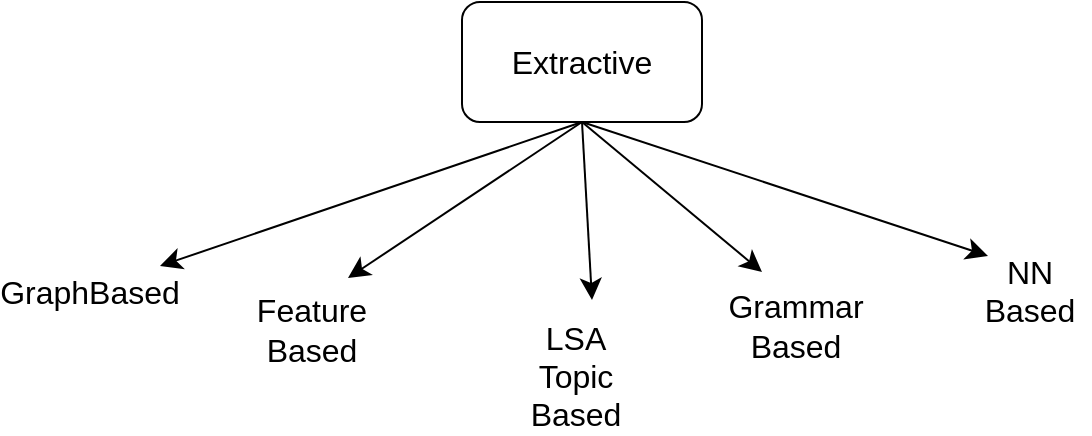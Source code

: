 <mxfile version="24.7.10">
  <diagram name="Page-1" id="Ec1DETqcUA5zjuXljDLX">
    <mxGraphModel dx="1690" dy="572" grid="0" gridSize="10" guides="1" tooltips="1" connect="1" arrows="1" fold="1" page="0" pageScale="1" pageWidth="827" pageHeight="1169" math="0" shadow="0">
      <root>
        <mxCell id="0" />
        <mxCell id="1" parent="0" />
        <mxCell id="DTNslXGr0kBtBJ7TC-j7-4" style="edgeStyle=none;curved=1;rounded=0;orthogonalLoop=1;jettySize=auto;html=1;exitX=0.5;exitY=1;exitDx=0;exitDy=0;fontSize=12;startSize=8;endSize=8;" edge="1" parent="1" source="DTNslXGr0kBtBJ7TC-j7-1">
          <mxGeometry relative="1" as="geometry">
            <mxPoint x="-32" y="229" as="targetPoint" />
          </mxGeometry>
        </mxCell>
        <mxCell id="DTNslXGr0kBtBJ7TC-j7-5" style="edgeStyle=none;curved=1;rounded=0;orthogonalLoop=1;jettySize=auto;html=1;exitX=0.5;exitY=1;exitDx=0;exitDy=0;fontSize=12;startSize=8;endSize=8;" edge="1" parent="1" source="DTNslXGr0kBtBJ7TC-j7-1">
          <mxGeometry relative="1" as="geometry">
            <mxPoint x="62" y="235" as="targetPoint" />
          </mxGeometry>
        </mxCell>
        <mxCell id="DTNslXGr0kBtBJ7TC-j7-6" style="edgeStyle=none;curved=1;rounded=0;orthogonalLoop=1;jettySize=auto;html=1;exitX=0.5;exitY=1;exitDx=0;exitDy=0;fontSize=12;startSize=8;endSize=8;" edge="1" parent="1" source="DTNslXGr0kBtBJ7TC-j7-1">
          <mxGeometry relative="1" as="geometry">
            <mxPoint x="184" y="246" as="targetPoint" />
          </mxGeometry>
        </mxCell>
        <mxCell id="DTNslXGr0kBtBJ7TC-j7-9" style="edgeStyle=none;curved=1;rounded=0;orthogonalLoop=1;jettySize=auto;html=1;exitX=0.5;exitY=1;exitDx=0;exitDy=0;fontSize=12;startSize=8;endSize=8;" edge="1" parent="1" source="DTNslXGr0kBtBJ7TC-j7-1">
          <mxGeometry relative="1" as="geometry">
            <mxPoint x="269" y="232" as="targetPoint" />
          </mxGeometry>
        </mxCell>
        <mxCell id="DTNslXGr0kBtBJ7TC-j7-10" style="edgeStyle=none;curved=1;rounded=0;orthogonalLoop=1;jettySize=auto;html=1;exitX=0.5;exitY=1;exitDx=0;exitDy=0;fontSize=12;startSize=8;endSize=8;" edge="1" parent="1" source="DTNslXGr0kBtBJ7TC-j7-1">
          <mxGeometry relative="1" as="geometry">
            <mxPoint x="382" y="224" as="targetPoint" />
          </mxGeometry>
        </mxCell>
        <mxCell id="DTNslXGr0kBtBJ7TC-j7-1" value="" style="rounded=1;whiteSpace=wrap;html=1;" vertex="1" parent="1">
          <mxGeometry x="119" y="97" width="120" height="60" as="geometry" />
        </mxCell>
        <mxCell id="DTNslXGr0kBtBJ7TC-j7-2" value="Extractive" style="text;strokeColor=none;fillColor=none;html=1;align=center;verticalAlign=middle;whiteSpace=wrap;rounded=0;fontSize=16;" vertex="1" parent="1">
          <mxGeometry x="149" y="112" width="60" height="30" as="geometry" />
        </mxCell>
        <mxCell id="DTNslXGr0kBtBJ7TC-j7-11" value="GraphBased" style="text;html=1;align=center;verticalAlign=middle;whiteSpace=wrap;rounded=0;fontSize=16;" vertex="1" parent="1">
          <mxGeometry x="-97" y="227" width="60" height="30" as="geometry" />
        </mxCell>
        <mxCell id="DTNslXGr0kBtBJ7TC-j7-12" value="Feature Based" style="text;html=1;align=center;verticalAlign=middle;whiteSpace=wrap;rounded=0;fontSize=16;" vertex="1" parent="1">
          <mxGeometry x="14" y="246" width="60" height="30" as="geometry" />
        </mxCell>
        <mxCell id="DTNslXGr0kBtBJ7TC-j7-13" value="LSA Topic Based" style="text;html=1;align=center;verticalAlign=middle;whiteSpace=wrap;rounded=0;fontSize=16;" vertex="1" parent="1">
          <mxGeometry x="146" y="269" width="60" height="30" as="geometry" />
        </mxCell>
        <mxCell id="DTNslXGr0kBtBJ7TC-j7-15" value="Grammar Based" style="text;html=1;align=center;verticalAlign=middle;whiteSpace=wrap;rounded=0;fontSize=16;" vertex="1" parent="1">
          <mxGeometry x="256" y="244" width="60" height="30" as="geometry" />
        </mxCell>
        <mxCell id="DTNslXGr0kBtBJ7TC-j7-16" value="NN Based&lt;div&gt;&lt;br&gt;&lt;/div&gt;" style="text;html=1;align=center;verticalAlign=middle;whiteSpace=wrap;rounded=0;fontSize=16;" vertex="1" parent="1">
          <mxGeometry x="373" y="236" width="60" height="30" as="geometry" />
        </mxCell>
      </root>
    </mxGraphModel>
  </diagram>
</mxfile>
